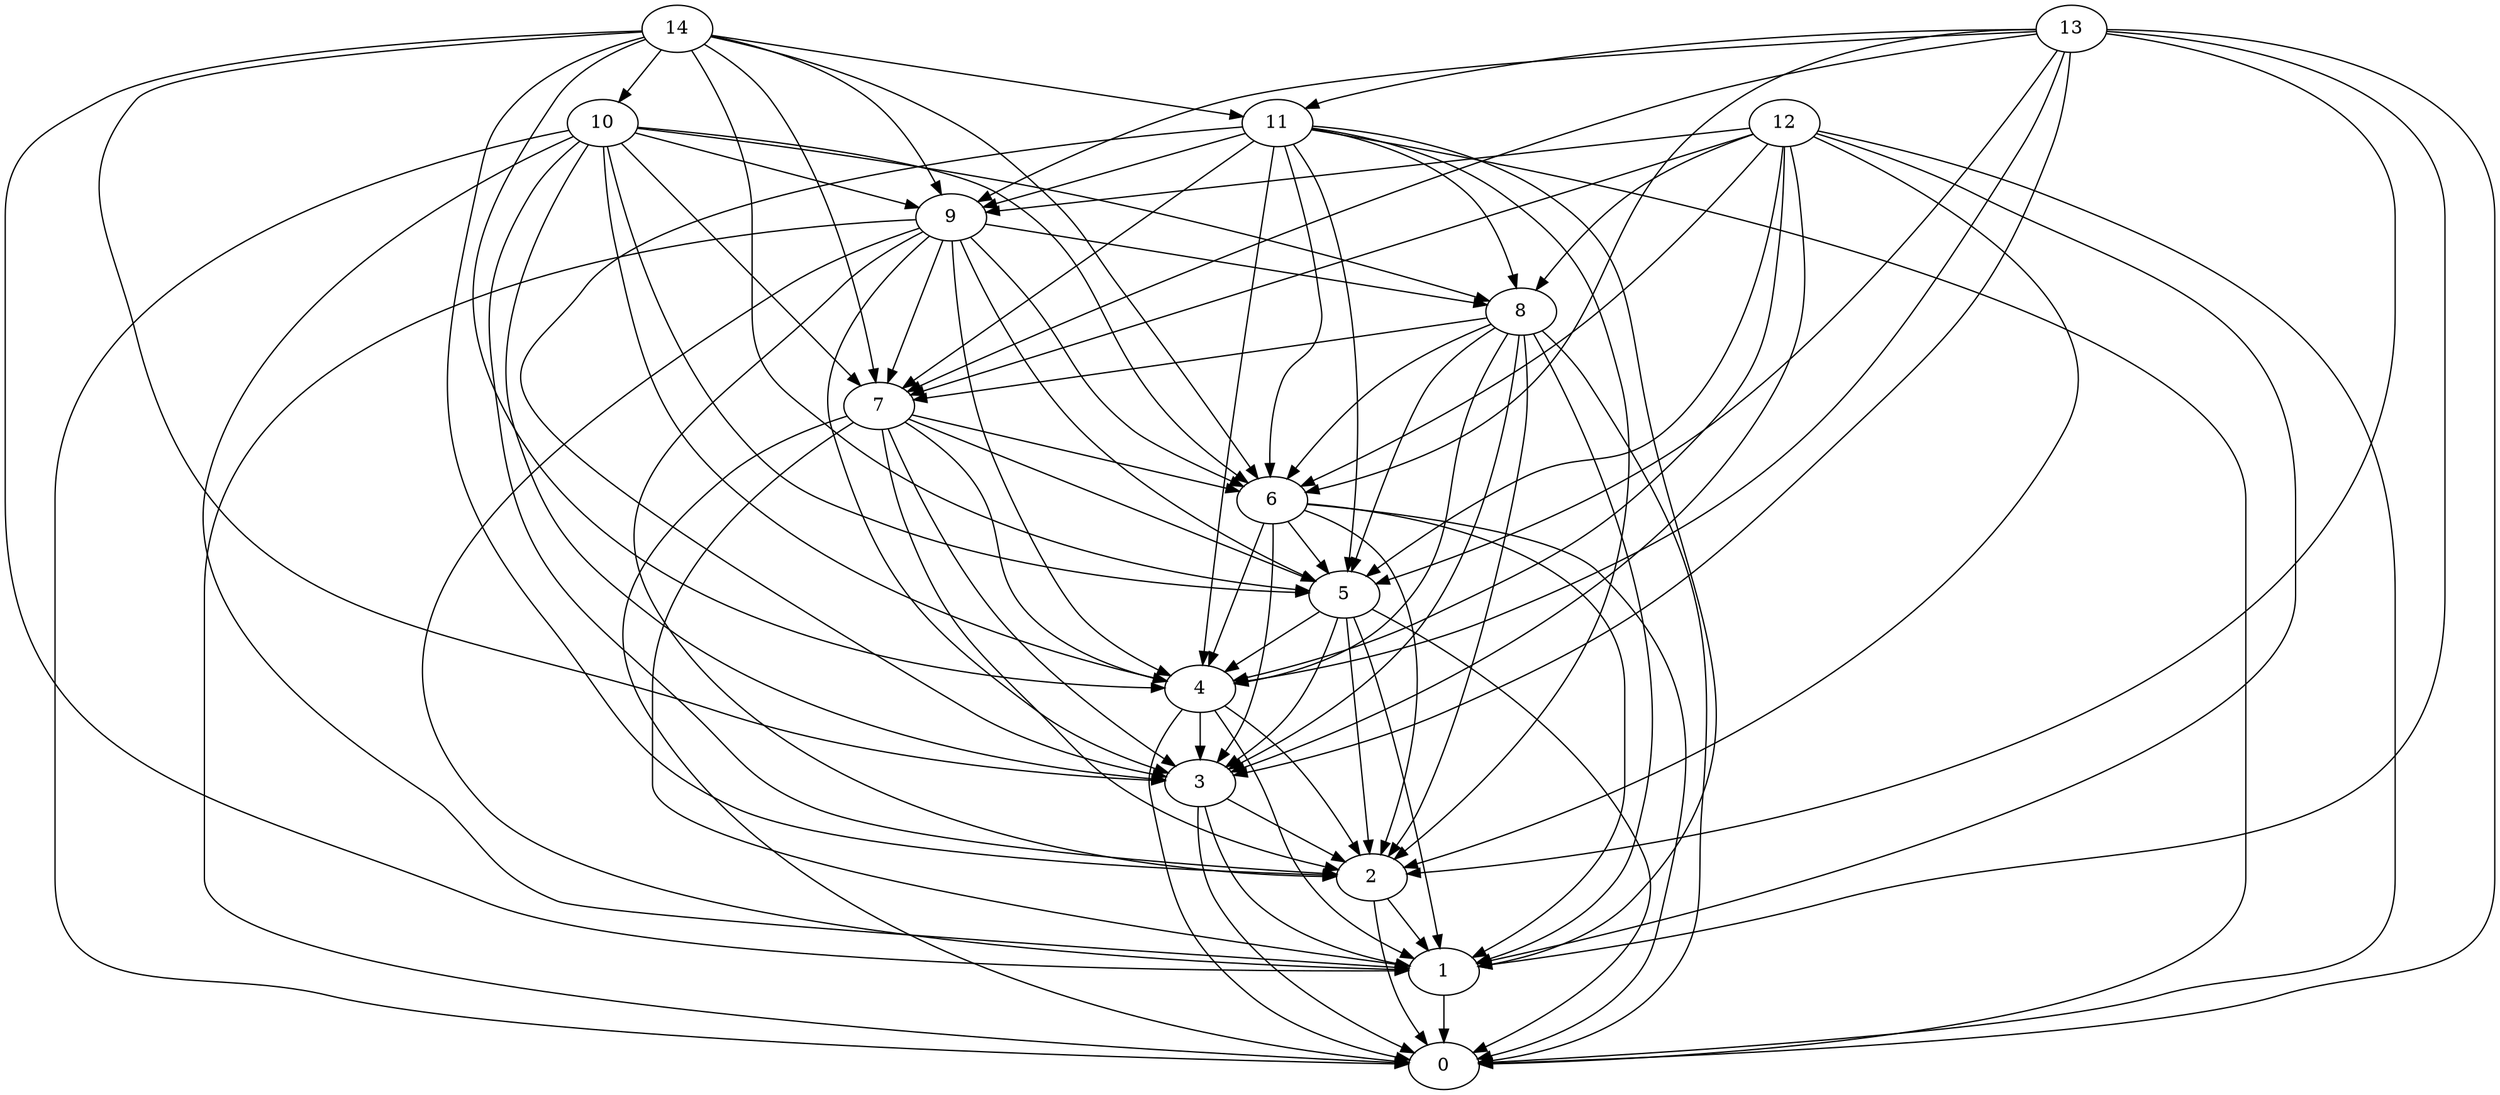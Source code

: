 /* Created by igraph 0.6.5 */
digraph {
  0;
  1;
  2;
  3;
  4;
  5;
  6;
  7;
  8;
  9;
  10;
  11;
  12;
  13;
  14;

  1 -> 0;
  2 -> 0;
  2 -> 1;
  3 -> 0;
  3 -> 1;
  3 -> 2;
  4 -> 0;
  4 -> 1;
  4 -> 2;
  4 -> 3;
  5 -> 0;
  5 -> 1;
  5 -> 2;
  5 -> 3;
  5 -> 4;
  6 -> 0;
  6 -> 1;
  6 -> 2;
  6 -> 3;
  6 -> 4;
  6 -> 5;
  7 -> 0;
  7 -> 1;
  7 -> 2;
  7 -> 3;
  7 -> 4;
  7 -> 5;
  7 -> 6;
  8 -> 0;
  8 -> 1;
  8 -> 2;
  8 -> 3;
  8 -> 4;
  8 -> 5;
  8 -> 6;
  8 -> 7;
  9 -> 0;
  9 -> 1;
  9 -> 2;
  9 -> 3;
  9 -> 4;
  9 -> 5;
  9 -> 6;
  9 -> 7;
  9 -> 8;
  10 -> 0;
  10 -> 1;
  10 -> 2;
  10 -> 3;
  10 -> 4;
  10 -> 5;
  10 -> 6;
  10 -> 7;
  10 -> 8;
  10 -> 9;
  11 -> 3;
  11 -> 5;
  11 -> 2;
  11 -> 6;
  11 -> 0;
  11 -> 9;
  11 -> 8;
  11 -> 1;
  11 -> 7;
  11 -> 4;
  12 -> 3;
  12 -> 1;
  12 -> 6;
  12 -> 8;
  12 -> 4;
  12 -> 0;
  12 -> 2;
  12 -> 5;
  12 -> 9;
  12 -> 7;
  13 -> 1;
  13 -> 6;
  13 -> 5;
  13 -> 2;
  13 -> 0;
  13 -> 9;
  13 -> 7;
  13 -> 3;
  13 -> 4;
  13 -> 11;
  14 -> 7;
  14 -> 4;
  14 -> 1;
  14 -> 6;
  14 -> 11;
  14 -> 2;
  14 -> 9;
  14 -> 3;
  14 -> 5;
  14 -> 10;
}
